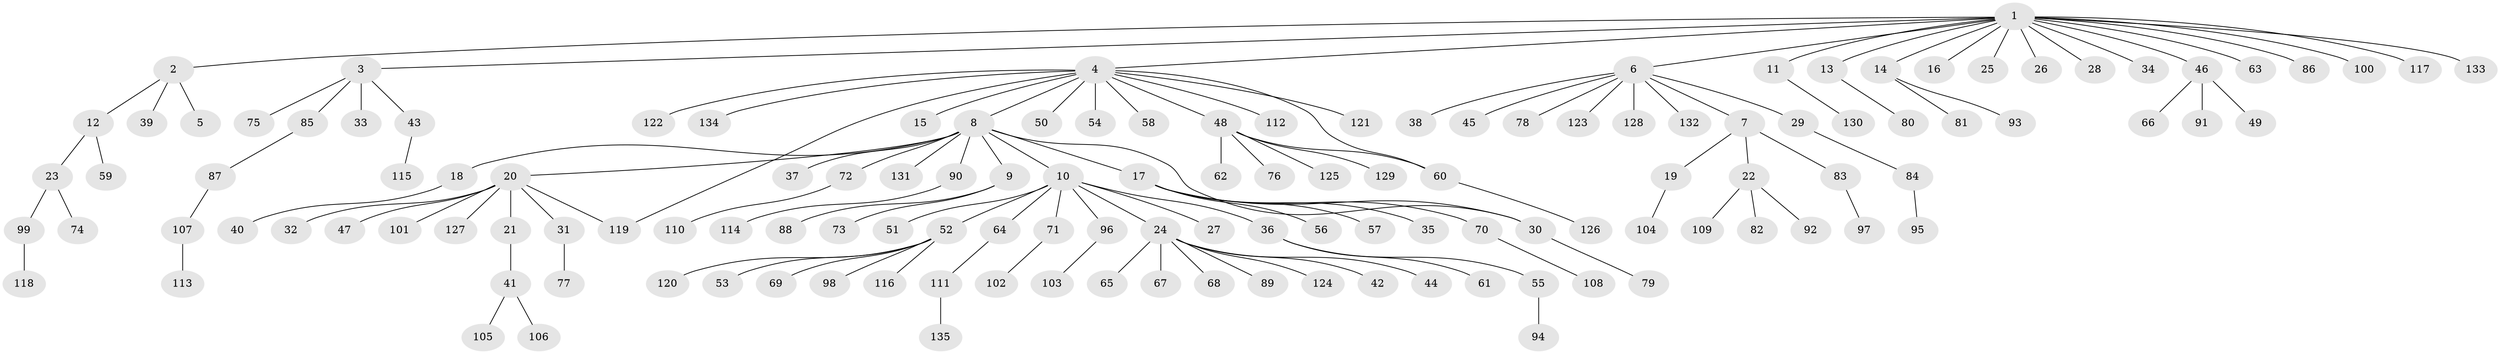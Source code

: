 // coarse degree distribution, {17: 0.009615384615384616, 3: 0.038461538461538464, 5: 0.028846153846153848, 12: 0.009615384615384616, 8: 0.009615384615384616, 4: 0.009615384615384616, 14: 0.009615384615384616, 2: 0.15384615384615385, 9: 0.009615384615384616, 1: 0.7019230769230769, 7: 0.019230769230769232}
// Generated by graph-tools (version 1.1) at 2025/23/03/03/25 07:23:51]
// undirected, 135 vertices, 137 edges
graph export_dot {
graph [start="1"]
  node [color=gray90,style=filled];
  1;
  2;
  3;
  4;
  5;
  6;
  7;
  8;
  9;
  10;
  11;
  12;
  13;
  14;
  15;
  16;
  17;
  18;
  19;
  20;
  21;
  22;
  23;
  24;
  25;
  26;
  27;
  28;
  29;
  30;
  31;
  32;
  33;
  34;
  35;
  36;
  37;
  38;
  39;
  40;
  41;
  42;
  43;
  44;
  45;
  46;
  47;
  48;
  49;
  50;
  51;
  52;
  53;
  54;
  55;
  56;
  57;
  58;
  59;
  60;
  61;
  62;
  63;
  64;
  65;
  66;
  67;
  68;
  69;
  70;
  71;
  72;
  73;
  74;
  75;
  76;
  77;
  78;
  79;
  80;
  81;
  82;
  83;
  84;
  85;
  86;
  87;
  88;
  89;
  90;
  91;
  92;
  93;
  94;
  95;
  96;
  97;
  98;
  99;
  100;
  101;
  102;
  103;
  104;
  105;
  106;
  107;
  108;
  109;
  110;
  111;
  112;
  113;
  114;
  115;
  116;
  117;
  118;
  119;
  120;
  121;
  122;
  123;
  124;
  125;
  126;
  127;
  128;
  129;
  130;
  131;
  132;
  133;
  134;
  135;
  1 -- 2;
  1 -- 3;
  1 -- 4;
  1 -- 6;
  1 -- 11;
  1 -- 13;
  1 -- 14;
  1 -- 16;
  1 -- 25;
  1 -- 26;
  1 -- 28;
  1 -- 34;
  1 -- 46;
  1 -- 63;
  1 -- 86;
  1 -- 100;
  1 -- 117;
  1 -- 133;
  2 -- 5;
  2 -- 12;
  2 -- 39;
  3 -- 33;
  3 -- 43;
  3 -- 75;
  3 -- 85;
  4 -- 8;
  4 -- 15;
  4 -- 48;
  4 -- 50;
  4 -- 54;
  4 -- 58;
  4 -- 60;
  4 -- 112;
  4 -- 119;
  4 -- 121;
  4 -- 122;
  4 -- 134;
  6 -- 7;
  6 -- 29;
  6 -- 38;
  6 -- 45;
  6 -- 78;
  6 -- 123;
  6 -- 128;
  6 -- 132;
  7 -- 19;
  7 -- 22;
  7 -- 83;
  8 -- 9;
  8 -- 10;
  8 -- 17;
  8 -- 18;
  8 -- 20;
  8 -- 30;
  8 -- 37;
  8 -- 72;
  8 -- 90;
  8 -- 131;
  9 -- 73;
  9 -- 88;
  10 -- 24;
  10 -- 27;
  10 -- 36;
  10 -- 51;
  10 -- 52;
  10 -- 64;
  10 -- 71;
  10 -- 96;
  11 -- 130;
  12 -- 23;
  12 -- 59;
  13 -- 80;
  14 -- 81;
  14 -- 93;
  17 -- 30;
  17 -- 35;
  17 -- 56;
  17 -- 57;
  17 -- 70;
  18 -- 40;
  19 -- 104;
  20 -- 21;
  20 -- 31;
  20 -- 32;
  20 -- 47;
  20 -- 101;
  20 -- 119;
  20 -- 127;
  21 -- 41;
  22 -- 82;
  22 -- 92;
  22 -- 109;
  23 -- 74;
  23 -- 99;
  24 -- 42;
  24 -- 44;
  24 -- 65;
  24 -- 67;
  24 -- 68;
  24 -- 89;
  24 -- 124;
  29 -- 84;
  30 -- 79;
  31 -- 77;
  36 -- 55;
  36 -- 61;
  41 -- 105;
  41 -- 106;
  43 -- 115;
  46 -- 49;
  46 -- 66;
  46 -- 91;
  48 -- 60;
  48 -- 62;
  48 -- 76;
  48 -- 125;
  48 -- 129;
  52 -- 53;
  52 -- 69;
  52 -- 98;
  52 -- 116;
  52 -- 120;
  55 -- 94;
  60 -- 126;
  64 -- 111;
  70 -- 108;
  71 -- 102;
  72 -- 110;
  83 -- 97;
  84 -- 95;
  85 -- 87;
  87 -- 107;
  90 -- 114;
  96 -- 103;
  99 -- 118;
  107 -- 113;
  111 -- 135;
}
